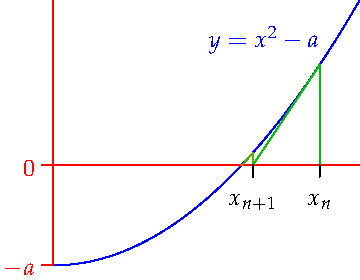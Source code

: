 settings.tex="pdflatex";

texpreamble("\usepackage{amsmath}
\usepackage{amsthm,amssymb}
\usepackage{mathpazo}
\usepackage[svgnames]{xcolor}
\usepackage{textcomp}
");
import graph;

size(180,140,IgnoreAspect);

real f(real x){return x^2-2;}
real ff(real x){return 2x;}

//real f(real x){return x^3*sin(x)-2x+7;}
//real ff(real x){return 3x^2*sin(x)+x^3*cos(x)-2;}


draw(Label("$y=x^2-a$",Relative(0.8),align=NW),graph(f,0,2.3),blue);
real[] x={2};

//xaxis(0,red,RightTicks(new real[]{1,2,3}));
//yaxis(-2,red,LeftTicks(new real[]{-2,0,2},new real[]{-1,1,3}));
xaxis(0,red);
yaxis(-2,red,LeftTicks(new real[]{0}));

ytick(Label("$-a$",align=W),-2,W,red);



int n=3;
for(int k=0; k<=n; ++k){
	x.push(x[k]-f(x[k])/ff(x[k]));
}

for(int k=0; k<=n; ++k){
	draw((x[k],0)--(x[k],f(x[k]))--(x[k+1],0),(n-k)/n*heavygreen+(k/n)*orange+linewidth(0.5));
}


xtick(Label("$x_n$",align=S),x[0],S);
xtick(Label("$x_{n+1}$",align=S),x[1],S);

write(x[n]);
write(f(x[n]));
